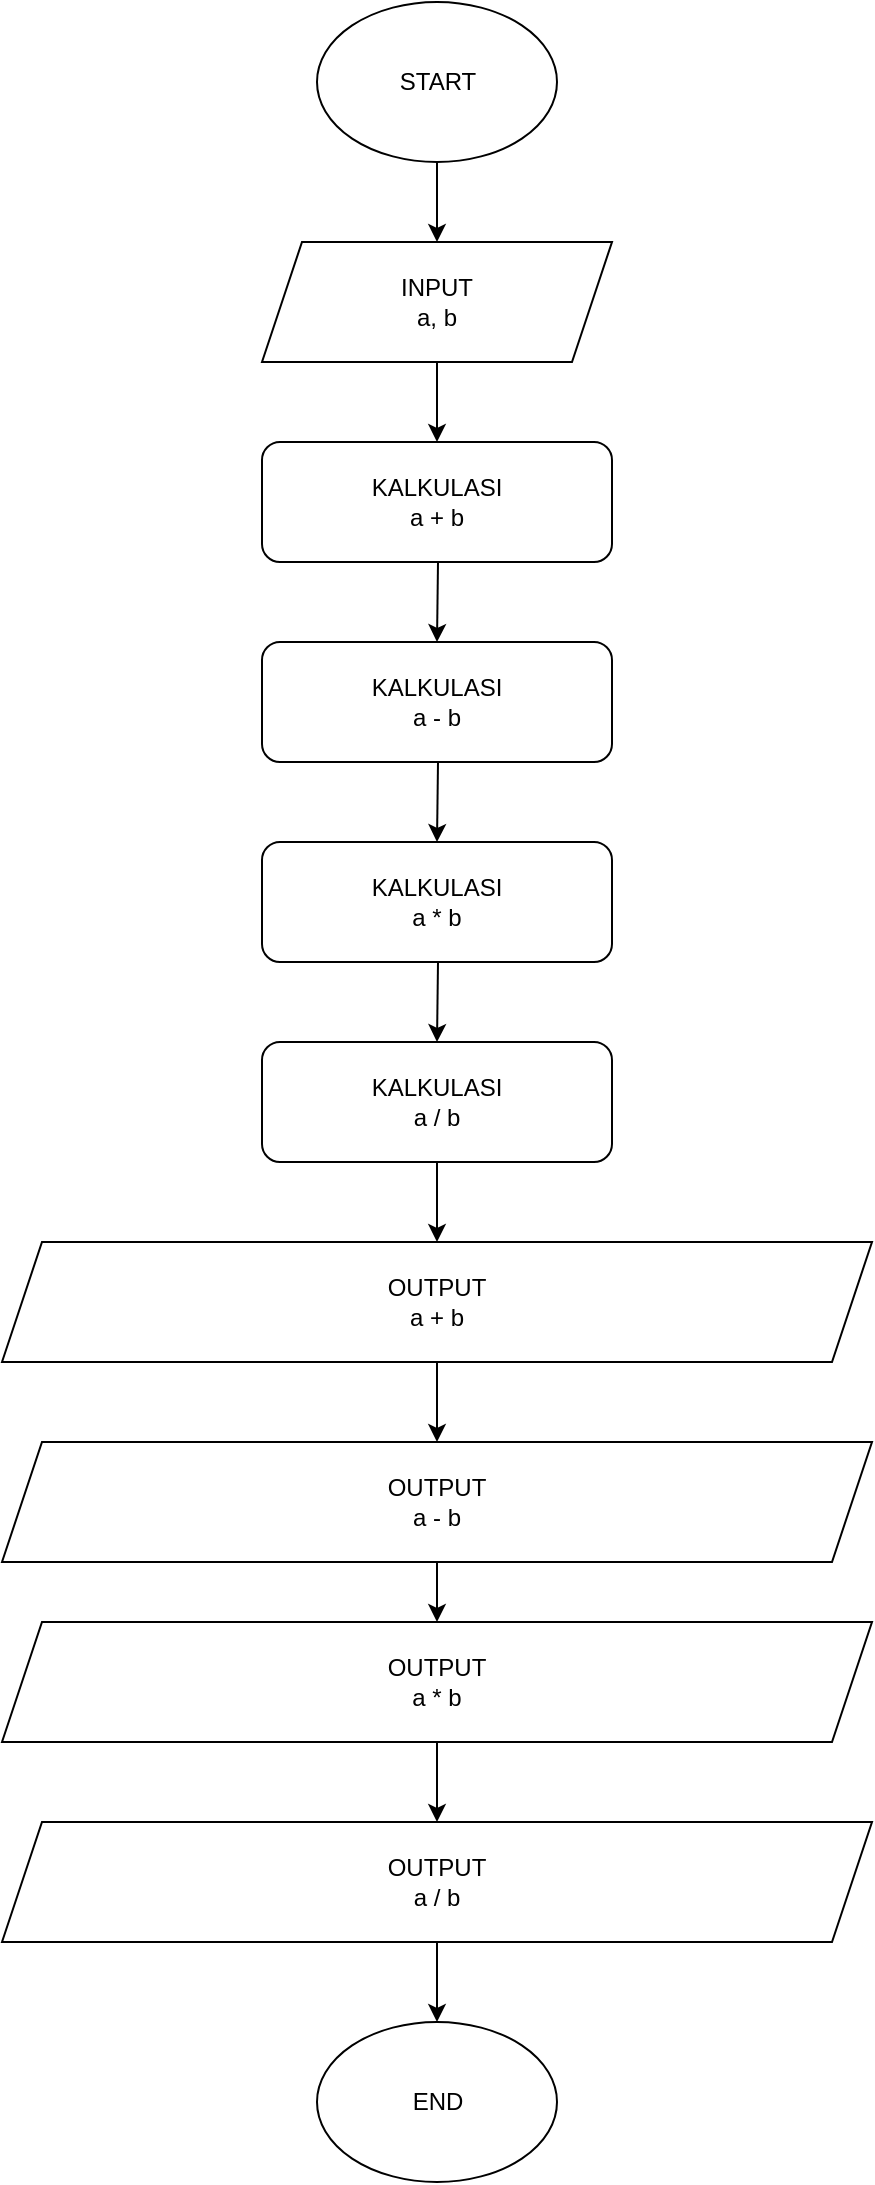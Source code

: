 <mxfile version="21.7.5" type="device">
  <diagram id="AxDjYkhR9DglB62pDZE8" name="Page-1">
    <mxGraphModel dx="1050" dy="1735" grid="1" gridSize="10" guides="1" tooltips="1" connect="1" arrows="1" fold="1" page="1" pageScale="1" pageWidth="850" pageHeight="1100" math="0" shadow="0">
      <root>
        <mxCell id="0" />
        <mxCell id="1" parent="0" />
        <mxCell id="sZx4sZHFijIDFqTBi8BH-1" value="START" style="ellipse;whiteSpace=wrap;html=1;" parent="1" vertex="1">
          <mxGeometry x="365.5" y="-1095" width="120" height="80" as="geometry" />
        </mxCell>
        <mxCell id="sZx4sZHFijIDFqTBi8BH-2" value="OUTPUT&lt;br&gt;a + b" style="shape=parallelogram;perimeter=parallelogramPerimeter;whiteSpace=wrap;html=1;fixedSize=1;" parent="1" vertex="1">
          <mxGeometry x="208" y="-475" width="435" height="60" as="geometry" />
        </mxCell>
        <mxCell id="sZx4sZHFijIDFqTBi8BH-5" value="" style="endArrow=classic;html=1;rounded=0;exitX=0.5;exitY=1;exitDx=0;exitDy=0;entryX=0.5;entryY=0;entryDx=0;entryDy=0;" parent="1" target="sZx4sZHFijIDFqTBi8BH-2" edge="1">
          <mxGeometry width="50" height="50" relative="1" as="geometry">
            <mxPoint x="425.5" y="-515" as="sourcePoint" />
            <mxPoint x="237.0" y="-545" as="targetPoint" />
          </mxGeometry>
        </mxCell>
        <mxCell id="sZx4sZHFijIDFqTBi8BH-6" value="INPUT &lt;br&gt;a, b" style="shape=parallelogram;perimeter=parallelogramPerimeter;whiteSpace=wrap;html=1;fixedSize=1;" parent="1" vertex="1">
          <mxGeometry x="338" y="-975" width="175" height="60" as="geometry" />
        </mxCell>
        <mxCell id="sZx4sZHFijIDFqTBi8BH-7" value="" style="endArrow=classic;html=1;rounded=0;exitX=0.5;exitY=1;exitDx=0;exitDy=0;entryX=0.5;entryY=0;entryDx=0;entryDy=0;" parent="1" source="sZx4sZHFijIDFqTBi8BH-1" target="sZx4sZHFijIDFqTBi8BH-6" edge="1">
          <mxGeometry width="50" height="50" relative="1" as="geometry">
            <mxPoint x="436" y="-905" as="sourcePoint" />
            <mxPoint x="436" y="-845" as="targetPoint" />
          </mxGeometry>
        </mxCell>
        <mxCell id="sZx4sZHFijIDFqTBi8BH-8" value="KALKULASI&lt;br&gt;a + b" style="rounded=1;whiteSpace=wrap;html=1;" parent="1" vertex="1">
          <mxGeometry x="338" y="-875" width="175" height="60" as="geometry" />
        </mxCell>
        <mxCell id="sZx4sZHFijIDFqTBi8BH-9" value="" style="endArrow=classic;html=1;rounded=0;exitX=0.5;exitY=1;exitDx=0;exitDy=0;entryX=0.5;entryY=0;entryDx=0;entryDy=0;" parent="1" source="sZx4sZHFijIDFqTBi8BH-6" target="sZx4sZHFijIDFqTBi8BH-8" edge="1">
          <mxGeometry width="50" height="50" relative="1" as="geometry">
            <mxPoint x="417" y="-815" as="sourcePoint" />
            <mxPoint x="467" y="-865" as="targetPoint" />
          </mxGeometry>
        </mxCell>
        <mxCell id="sZx4sZHFijIDFqTBi8BH-11" value="KALKULASI&lt;br style=&quot;border-color: var(--border-color);&quot;&gt;a - b" style="rounded=1;whiteSpace=wrap;html=1;" parent="1" vertex="1">
          <mxGeometry x="338" y="-775" width="175" height="60" as="geometry" />
        </mxCell>
        <mxCell id="sZx4sZHFijIDFqTBi8BH-12" value="" style="endArrow=classic;html=1;rounded=0;exitX=0.5;exitY=1;exitDx=0;exitDy=0;entryX=0.5;entryY=0;entryDx=0;entryDy=0;" parent="1" target="sZx4sZHFijIDFqTBi8BH-11" edge="1">
          <mxGeometry width="50" height="50" relative="1" as="geometry">
            <mxPoint x="426" y="-815" as="sourcePoint" />
            <mxPoint x="467" y="-765" as="targetPoint" />
          </mxGeometry>
        </mxCell>
        <mxCell id="sZx4sZHFijIDFqTBi8BH-13" value="KALKULASI&lt;br style=&quot;border-color: var(--border-color);&quot;&gt;a * b" style="rounded=1;whiteSpace=wrap;html=1;" parent="1" vertex="1">
          <mxGeometry x="338" y="-675" width="175" height="60" as="geometry" />
        </mxCell>
        <mxCell id="sZx4sZHFijIDFqTBi8BH-14" value="" style="endArrow=classic;html=1;rounded=0;exitX=0.5;exitY=1;exitDx=0;exitDy=0;entryX=0.5;entryY=0;entryDx=0;entryDy=0;" parent="1" target="sZx4sZHFijIDFqTBi8BH-13" edge="1">
          <mxGeometry width="50" height="50" relative="1" as="geometry">
            <mxPoint x="426" y="-715" as="sourcePoint" />
            <mxPoint x="467" y="-665" as="targetPoint" />
          </mxGeometry>
        </mxCell>
        <mxCell id="sZx4sZHFijIDFqTBi8BH-15" value="KALKULASI&lt;br style=&quot;border-color: var(--border-color);&quot;&gt;a / b" style="rounded=1;whiteSpace=wrap;html=1;" parent="1" vertex="1">
          <mxGeometry x="338" y="-575" width="175" height="60" as="geometry" />
        </mxCell>
        <mxCell id="sZx4sZHFijIDFqTBi8BH-16" value="" style="endArrow=classic;html=1;rounded=0;exitX=0.5;exitY=1;exitDx=0;exitDy=0;entryX=0.5;entryY=0;entryDx=0;entryDy=0;" parent="1" target="sZx4sZHFijIDFqTBi8BH-15" edge="1">
          <mxGeometry width="50" height="50" relative="1" as="geometry">
            <mxPoint x="426" y="-615" as="sourcePoint" />
            <mxPoint x="467" y="-565" as="targetPoint" />
          </mxGeometry>
        </mxCell>
        <mxCell id="sZx4sZHFijIDFqTBi8BH-18" value="OUTPUT&lt;br style=&quot;border-color: var(--border-color);&quot;&gt;a - b" style="shape=parallelogram;perimeter=parallelogramPerimeter;whiteSpace=wrap;html=1;fixedSize=1;" parent="1" vertex="1">
          <mxGeometry x="208" y="-375" width="435" height="60" as="geometry" />
        </mxCell>
        <mxCell id="sZx4sZHFijIDFqTBi8BH-19" value="" style="endArrow=classic;html=1;rounded=0;exitX=0.5;exitY=1;exitDx=0;exitDy=0;entryX=0.5;entryY=0;entryDx=0;entryDy=0;" parent="1" target="sZx4sZHFijIDFqTBi8BH-18" edge="1">
          <mxGeometry width="50" height="50" relative="1" as="geometry">
            <mxPoint x="425.5" y="-415" as="sourcePoint" />
            <mxPoint x="237.0" y="-445" as="targetPoint" />
          </mxGeometry>
        </mxCell>
        <mxCell id="sZx4sZHFijIDFqTBi8BH-20" value="OUTPUT&lt;br style=&quot;border-color: var(--border-color);&quot;&gt;a * b" style="shape=parallelogram;perimeter=parallelogramPerimeter;whiteSpace=wrap;html=1;fixedSize=1;" parent="1" vertex="1">
          <mxGeometry x="208" y="-285" width="435" height="60" as="geometry" />
        </mxCell>
        <mxCell id="sZx4sZHFijIDFqTBi8BH-21" value="" style="endArrow=classic;html=1;rounded=0;exitX=0.5;exitY=1;exitDx=0;exitDy=0;entryX=0.5;entryY=0;entryDx=0;entryDy=0;" parent="1" target="sZx4sZHFijIDFqTBi8BH-20" edge="1">
          <mxGeometry width="50" height="50" relative="1" as="geometry">
            <mxPoint x="425.5" y="-315" as="sourcePoint" />
            <mxPoint x="237.0" y="-345" as="targetPoint" />
          </mxGeometry>
        </mxCell>
        <mxCell id="sZx4sZHFijIDFqTBi8BH-22" value="OUTPUT&lt;br style=&quot;border-color: var(--border-color);&quot;&gt;a / b" style="shape=parallelogram;perimeter=parallelogramPerimeter;whiteSpace=wrap;html=1;fixedSize=1;" parent="1" vertex="1">
          <mxGeometry x="208" y="-185" width="435" height="60" as="geometry" />
        </mxCell>
        <mxCell id="sZx4sZHFijIDFqTBi8BH-23" value="" style="endArrow=classic;html=1;rounded=0;exitX=0.5;exitY=1;exitDx=0;exitDy=0;entryX=0.5;entryY=0;entryDx=0;entryDy=0;" parent="1" target="sZx4sZHFijIDFqTBi8BH-22" edge="1">
          <mxGeometry width="50" height="50" relative="1" as="geometry">
            <mxPoint x="425.5" y="-225" as="sourcePoint" />
            <mxPoint x="237.0" y="-255" as="targetPoint" />
          </mxGeometry>
        </mxCell>
        <mxCell id="sZx4sZHFijIDFqTBi8BH-24" value="END" style="ellipse;whiteSpace=wrap;html=1;" parent="1" vertex="1">
          <mxGeometry x="365.5" y="-85" width="120" height="80" as="geometry" />
        </mxCell>
        <mxCell id="sZx4sZHFijIDFqTBi8BH-25" value="" style="endArrow=classic;html=1;rounded=0;entryX=0.5;entryY=0;entryDx=0;entryDy=0;" parent="1" target="sZx4sZHFijIDFqTBi8BH-24" edge="1">
          <mxGeometry width="50" height="50" relative="1" as="geometry">
            <mxPoint x="425.5" y="-125" as="sourcePoint" />
            <mxPoint x="467" y="-225" as="targetPoint" />
          </mxGeometry>
        </mxCell>
      </root>
    </mxGraphModel>
  </diagram>
</mxfile>
